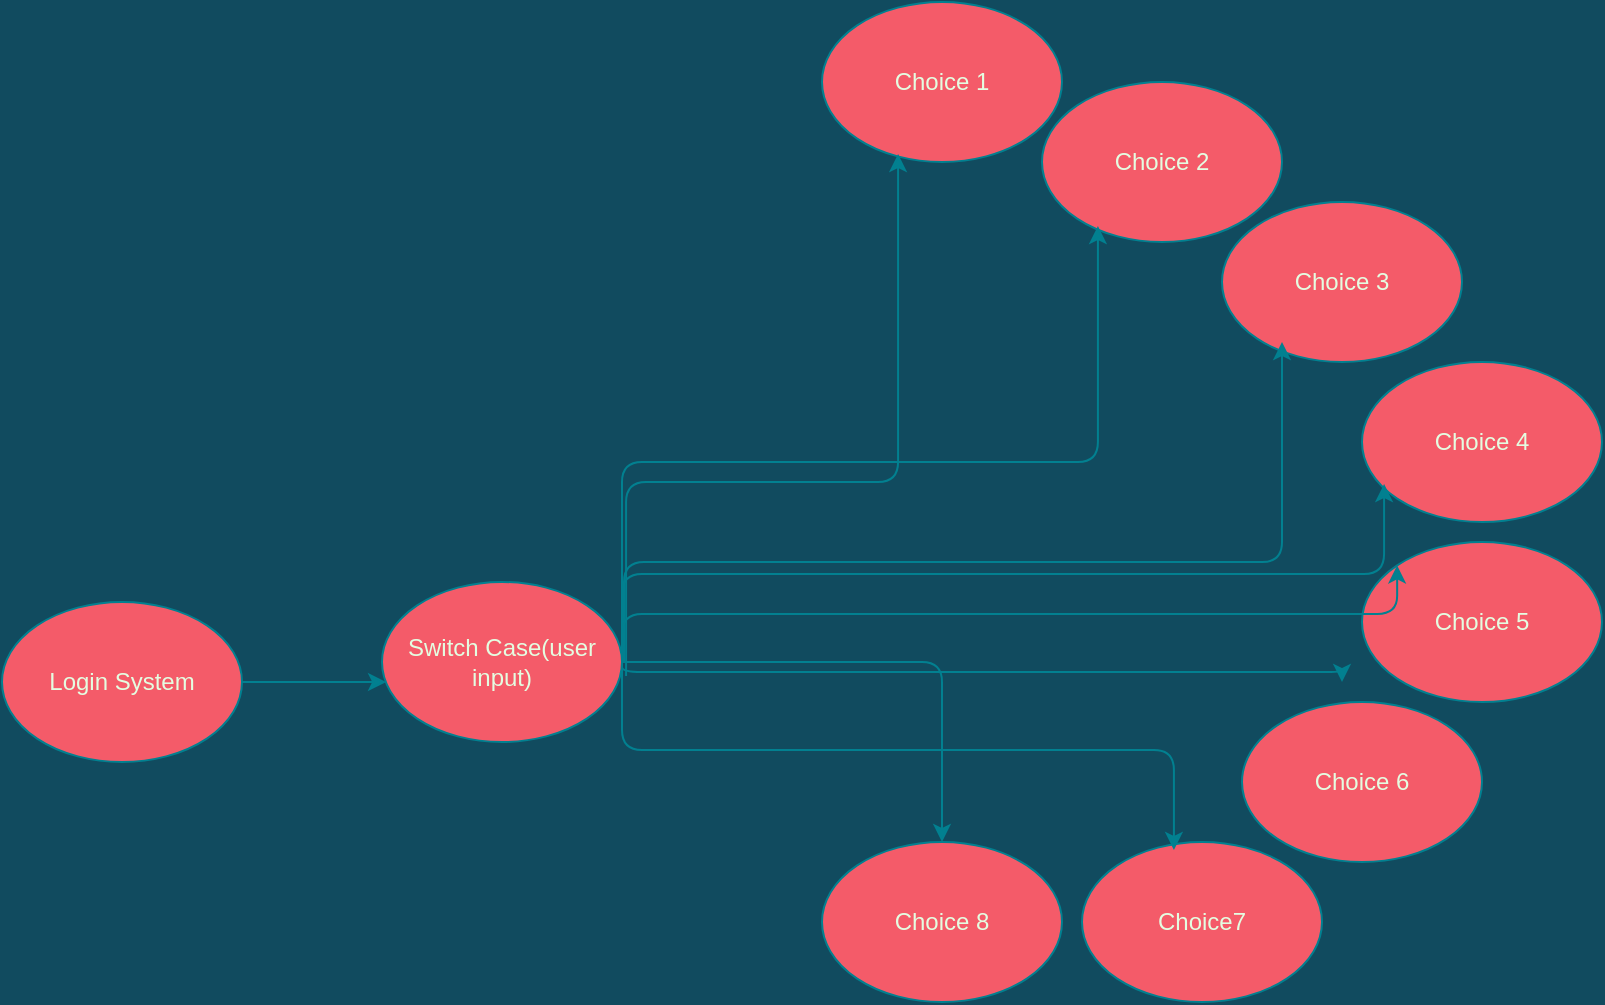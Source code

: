 <mxfile version="15.0.6" type="github">
  <diagram id="o79PtzUjfggAHvfddpBF" name="Page-1">
    <mxGraphModel dx="868" dy="520" grid="1" gridSize="10" guides="1" tooltips="1" connect="1" arrows="1" fold="1" page="1" pageScale="1" pageWidth="827" pageHeight="1169" background="#114B5F" math="0" shadow="0">
      <root>
        <mxCell id="0" />
        <mxCell id="1" parent="0" />
        <mxCell id="XO-SGRxmhx0Tcxkr1Sh6-1" value="&lt;span&gt;Choice 8&lt;/span&gt;" style="ellipse;whiteSpace=wrap;html=1;fillColor=#F45B69;strokeColor=#028090;fontColor=#E4FDE1;" vertex="1" parent="1">
          <mxGeometry x="430" y="430" width="120" height="80" as="geometry" />
        </mxCell>
        <mxCell id="XO-SGRxmhx0Tcxkr1Sh6-2" value="&lt;span&gt;Choice 3&lt;/span&gt;" style="ellipse;whiteSpace=wrap;html=1;fillColor=#F45B69;strokeColor=#028090;fontColor=#E4FDE1;" vertex="1" parent="1">
          <mxGeometry x="630" y="110" width="120" height="80" as="geometry" />
        </mxCell>
        <mxCell id="XO-SGRxmhx0Tcxkr1Sh6-3" value="Choice7" style="ellipse;whiteSpace=wrap;html=1;fillColor=#F45B69;strokeColor=#028090;fontColor=#E4FDE1;" vertex="1" parent="1">
          <mxGeometry x="560" y="430" width="120" height="80" as="geometry" />
        </mxCell>
        <mxCell id="XO-SGRxmhx0Tcxkr1Sh6-4" value="Choice 6" style="ellipse;whiteSpace=wrap;html=1;fillColor=#F45B69;strokeColor=#028090;fontColor=#E4FDE1;" vertex="1" parent="1">
          <mxGeometry x="640" y="360" width="120" height="80" as="geometry" />
        </mxCell>
        <mxCell id="XO-SGRxmhx0Tcxkr1Sh6-5" value="Choice 5" style="ellipse;whiteSpace=wrap;html=1;fillColor=#F45B69;strokeColor=#028090;fontColor=#E4FDE1;" vertex="1" parent="1">
          <mxGeometry x="700" y="280" width="120" height="80" as="geometry" />
        </mxCell>
        <mxCell id="XO-SGRxmhx0Tcxkr1Sh6-6" value="&lt;span&gt;Choice 4&lt;/span&gt;" style="ellipse;whiteSpace=wrap;html=1;fillColor=#F45B69;strokeColor=#028090;fontColor=#E4FDE1;" vertex="1" parent="1">
          <mxGeometry x="700" y="190" width="120" height="80" as="geometry" />
        </mxCell>
        <mxCell id="XO-SGRxmhx0Tcxkr1Sh6-7" value="&lt;span&gt;Choice 2&lt;/span&gt;" style="ellipse;whiteSpace=wrap;html=1;fillColor=#F45B69;strokeColor=#028090;fontColor=#E4FDE1;" vertex="1" parent="1">
          <mxGeometry x="540" y="50" width="120" height="80" as="geometry" />
        </mxCell>
        <mxCell id="XO-SGRxmhx0Tcxkr1Sh6-8" value="Choice 1" style="ellipse;whiteSpace=wrap;html=1;fillColor=#F45B69;strokeColor=#028090;fontColor=#E4FDE1;" vertex="1" parent="1">
          <mxGeometry x="430" y="10" width="120" height="80" as="geometry" />
        </mxCell>
        <mxCell id="XO-SGRxmhx0Tcxkr1Sh6-10" value="Login System" style="ellipse;whiteSpace=wrap;html=1;fillColor=#F45B69;strokeColor=#028090;fontColor=#E4FDE1;" vertex="1" parent="1">
          <mxGeometry x="20" y="310" width="120" height="80" as="geometry" />
        </mxCell>
        <mxCell id="XO-SGRxmhx0Tcxkr1Sh6-11" value="Switch Case(user input)" style="ellipse;whiteSpace=wrap;html=1;fillColor=#F45B69;strokeColor=#028090;fontColor=#E4FDE1;" vertex="1" parent="1">
          <mxGeometry x="210" y="300" width="120" height="80" as="geometry" />
        </mxCell>
        <mxCell id="XO-SGRxmhx0Tcxkr1Sh6-17" value="" style="edgeStyle=elbowEdgeStyle;elbow=vertical;endArrow=classic;html=1;entryX=0.317;entryY=0.95;entryDx=0;entryDy=0;entryPerimeter=0;exitX=1.017;exitY=0.588;exitDx=0;exitDy=0;exitPerimeter=0;labelBackgroundColor=#114B5F;strokeColor=#028090;fontColor=#E4FDE1;" edge="1" parent="1" source="XO-SGRxmhx0Tcxkr1Sh6-11" target="XO-SGRxmhx0Tcxkr1Sh6-8">
          <mxGeometry width="50" height="50" relative="1" as="geometry">
            <mxPoint x="390" y="290" as="sourcePoint" />
            <mxPoint x="440" y="240" as="targetPoint" />
            <Array as="points">
              <mxPoint x="420" y="250" />
            </Array>
          </mxGeometry>
        </mxCell>
        <mxCell id="XO-SGRxmhx0Tcxkr1Sh6-18" value="" style="edgeStyle=elbowEdgeStyle;elbow=vertical;endArrow=classic;html=1;entryX=0.233;entryY=0.9;entryDx=0;entryDy=0;entryPerimeter=0;exitX=1;exitY=0.588;exitDx=0;exitDy=0;exitPerimeter=0;labelBackgroundColor=#114B5F;strokeColor=#028090;fontColor=#E4FDE1;" edge="1" parent="1" source="XO-SGRxmhx0Tcxkr1Sh6-11" target="XO-SGRxmhx0Tcxkr1Sh6-7">
          <mxGeometry width="50" height="50" relative="1" as="geometry">
            <mxPoint x="390" y="290" as="sourcePoint" />
            <mxPoint x="440" y="240" as="targetPoint" />
            <Array as="points">
              <mxPoint x="580" y="240" />
              <mxPoint x="490" y="240" />
            </Array>
          </mxGeometry>
        </mxCell>
        <mxCell id="XO-SGRxmhx0Tcxkr1Sh6-19" value="" style="edgeStyle=elbowEdgeStyle;elbow=vertical;endArrow=classic;html=1;entryX=0.383;entryY=0.05;entryDx=0;entryDy=0;entryPerimeter=0;exitX=1;exitY=0.425;exitDx=0;exitDy=0;exitPerimeter=0;labelBackgroundColor=#114B5F;strokeColor=#028090;fontColor=#E4FDE1;" edge="1" parent="1" source="XO-SGRxmhx0Tcxkr1Sh6-11" target="XO-SGRxmhx0Tcxkr1Sh6-3">
          <mxGeometry width="50" height="50" relative="1" as="geometry">
            <mxPoint x="390" y="290" as="sourcePoint" />
            <mxPoint x="440" y="240" as="targetPoint" />
          </mxGeometry>
        </mxCell>
        <mxCell id="XO-SGRxmhx0Tcxkr1Sh6-20" value="" style="edgeStyle=elbowEdgeStyle;elbow=vertical;endArrow=classic;html=1;entryX=0.5;entryY=0;entryDx=0;entryDy=0;exitX=1;exitY=0.5;exitDx=0;exitDy=0;labelBackgroundColor=#114B5F;strokeColor=#028090;fontColor=#E4FDE1;" edge="1" parent="1" source="XO-SGRxmhx0Tcxkr1Sh6-11" target="XO-SGRxmhx0Tcxkr1Sh6-1">
          <mxGeometry width="50" height="50" relative="1" as="geometry">
            <mxPoint x="400" y="330" as="sourcePoint" />
            <mxPoint x="480" y="370" as="targetPoint" />
            <Array as="points">
              <mxPoint x="320" y="340" />
            </Array>
          </mxGeometry>
        </mxCell>
        <mxCell id="XO-SGRxmhx0Tcxkr1Sh6-21" value="" style="edgeStyle=elbowEdgeStyle;elbow=vertical;endArrow=classic;html=1;entryX=0.092;entryY=0.763;entryDx=0;entryDy=0;entryPerimeter=0;labelBackgroundColor=#114B5F;strokeColor=#028090;fontColor=#E4FDE1;" edge="1" parent="1" target="XO-SGRxmhx0Tcxkr1Sh6-6">
          <mxGeometry width="50" height="50" relative="1" as="geometry">
            <mxPoint x="330" y="341" as="sourcePoint" />
            <mxPoint x="440" y="240" as="targetPoint" />
          </mxGeometry>
        </mxCell>
        <mxCell id="XO-SGRxmhx0Tcxkr1Sh6-22" value="" style="edgeStyle=elbowEdgeStyle;elbow=vertical;endArrow=classic;html=1;labelBackgroundColor=#114B5F;strokeColor=#028090;fontColor=#E4FDE1;" edge="1" parent="1">
          <mxGeometry width="50" height="50" relative="1" as="geometry">
            <mxPoint x="331" y="340" as="sourcePoint" />
            <mxPoint x="660" y="180" as="targetPoint" />
            <Array as="points">
              <mxPoint x="530" y="290" />
              <mxPoint x="660" y="205" />
            </Array>
          </mxGeometry>
        </mxCell>
        <mxCell id="XO-SGRxmhx0Tcxkr1Sh6-23" value="" style="edgeStyle=elbowEdgeStyle;elbow=vertical;endArrow=classic;html=1;entryX=0;entryY=0;entryDx=0;entryDy=0;exitX=1;exitY=0.5;exitDx=0;exitDy=0;labelBackgroundColor=#114B5F;strokeColor=#028090;fontColor=#E4FDE1;" edge="1" parent="1" source="XO-SGRxmhx0Tcxkr1Sh6-11" target="XO-SGRxmhx0Tcxkr1Sh6-5">
          <mxGeometry width="50" height="50" relative="1" as="geometry">
            <mxPoint x="390" y="300" as="sourcePoint" />
            <mxPoint x="440" y="240" as="targetPoint" />
          </mxGeometry>
        </mxCell>
        <mxCell id="XO-SGRxmhx0Tcxkr1Sh6-24" value="" style="edgeStyle=elbowEdgeStyle;elbow=vertical;endArrow=classic;html=1;exitX=1;exitY=0.5;exitDx=0;exitDy=0;labelBackgroundColor=#114B5F;strokeColor=#028090;fontColor=#E4FDE1;" edge="1" parent="1" source="XO-SGRxmhx0Tcxkr1Sh6-11">
          <mxGeometry width="50" height="50" relative="1" as="geometry">
            <mxPoint x="390" y="290" as="sourcePoint" />
            <mxPoint x="690" y="350" as="targetPoint" />
          </mxGeometry>
        </mxCell>
        <mxCell id="XO-SGRxmhx0Tcxkr1Sh6-25" value="" style="endArrow=classic;html=1;exitX=1;exitY=0.5;exitDx=0;exitDy=0;entryX=0.017;entryY=0.625;entryDx=0;entryDy=0;entryPerimeter=0;labelBackgroundColor=#114B5F;strokeColor=#028090;fontColor=#E4FDE1;" edge="1" parent="1" source="XO-SGRxmhx0Tcxkr1Sh6-10" target="XO-SGRxmhx0Tcxkr1Sh6-11">
          <mxGeometry relative="1" as="geometry">
            <mxPoint x="220" y="240" as="sourcePoint" />
            <mxPoint x="180" y="220" as="targetPoint" />
            <Array as="points" />
          </mxGeometry>
        </mxCell>
      </root>
    </mxGraphModel>
  </diagram>
</mxfile>
